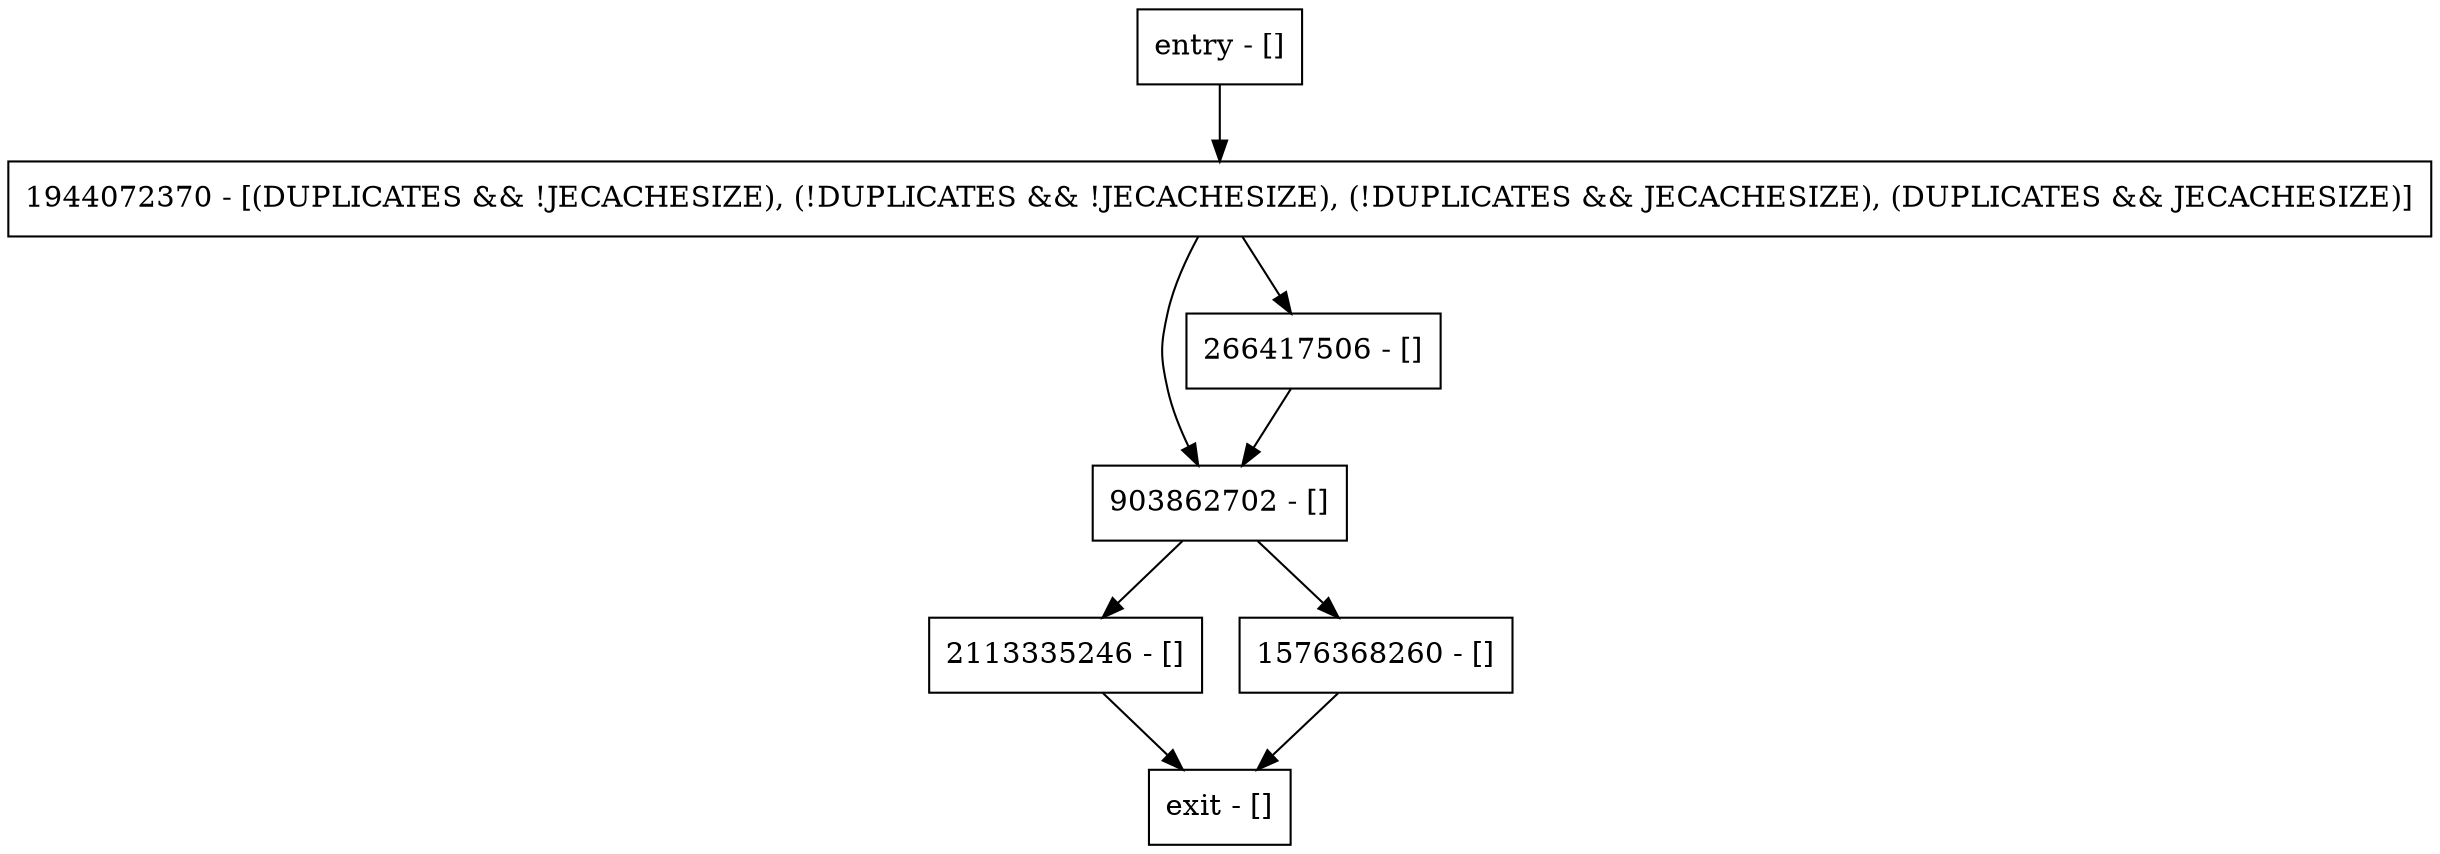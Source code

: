 digraph openDatabase {
node [shape=record];
entry [label="entry - []"];
exit [label="exit - []"];
903862702 [label="903862702 - []"];
266417506 [label="266417506 - []"];
2113335246 [label="2113335246 - []"];
1944072370 [label="1944072370 - [(DUPLICATES && !JECACHESIZE), (!DUPLICATES && !JECACHESIZE), (!DUPLICATES && JECACHESIZE), (DUPLICATES && JECACHESIZE)]"];
1576368260 [label="1576368260 - []"];
entry;
exit;
entry -> 1944072370;
903862702 -> 2113335246;
903862702 -> 1576368260;
266417506 -> 903862702;
2113335246 -> exit;
1944072370 -> 903862702;
1944072370 -> 266417506;
1576368260 -> exit;
}
